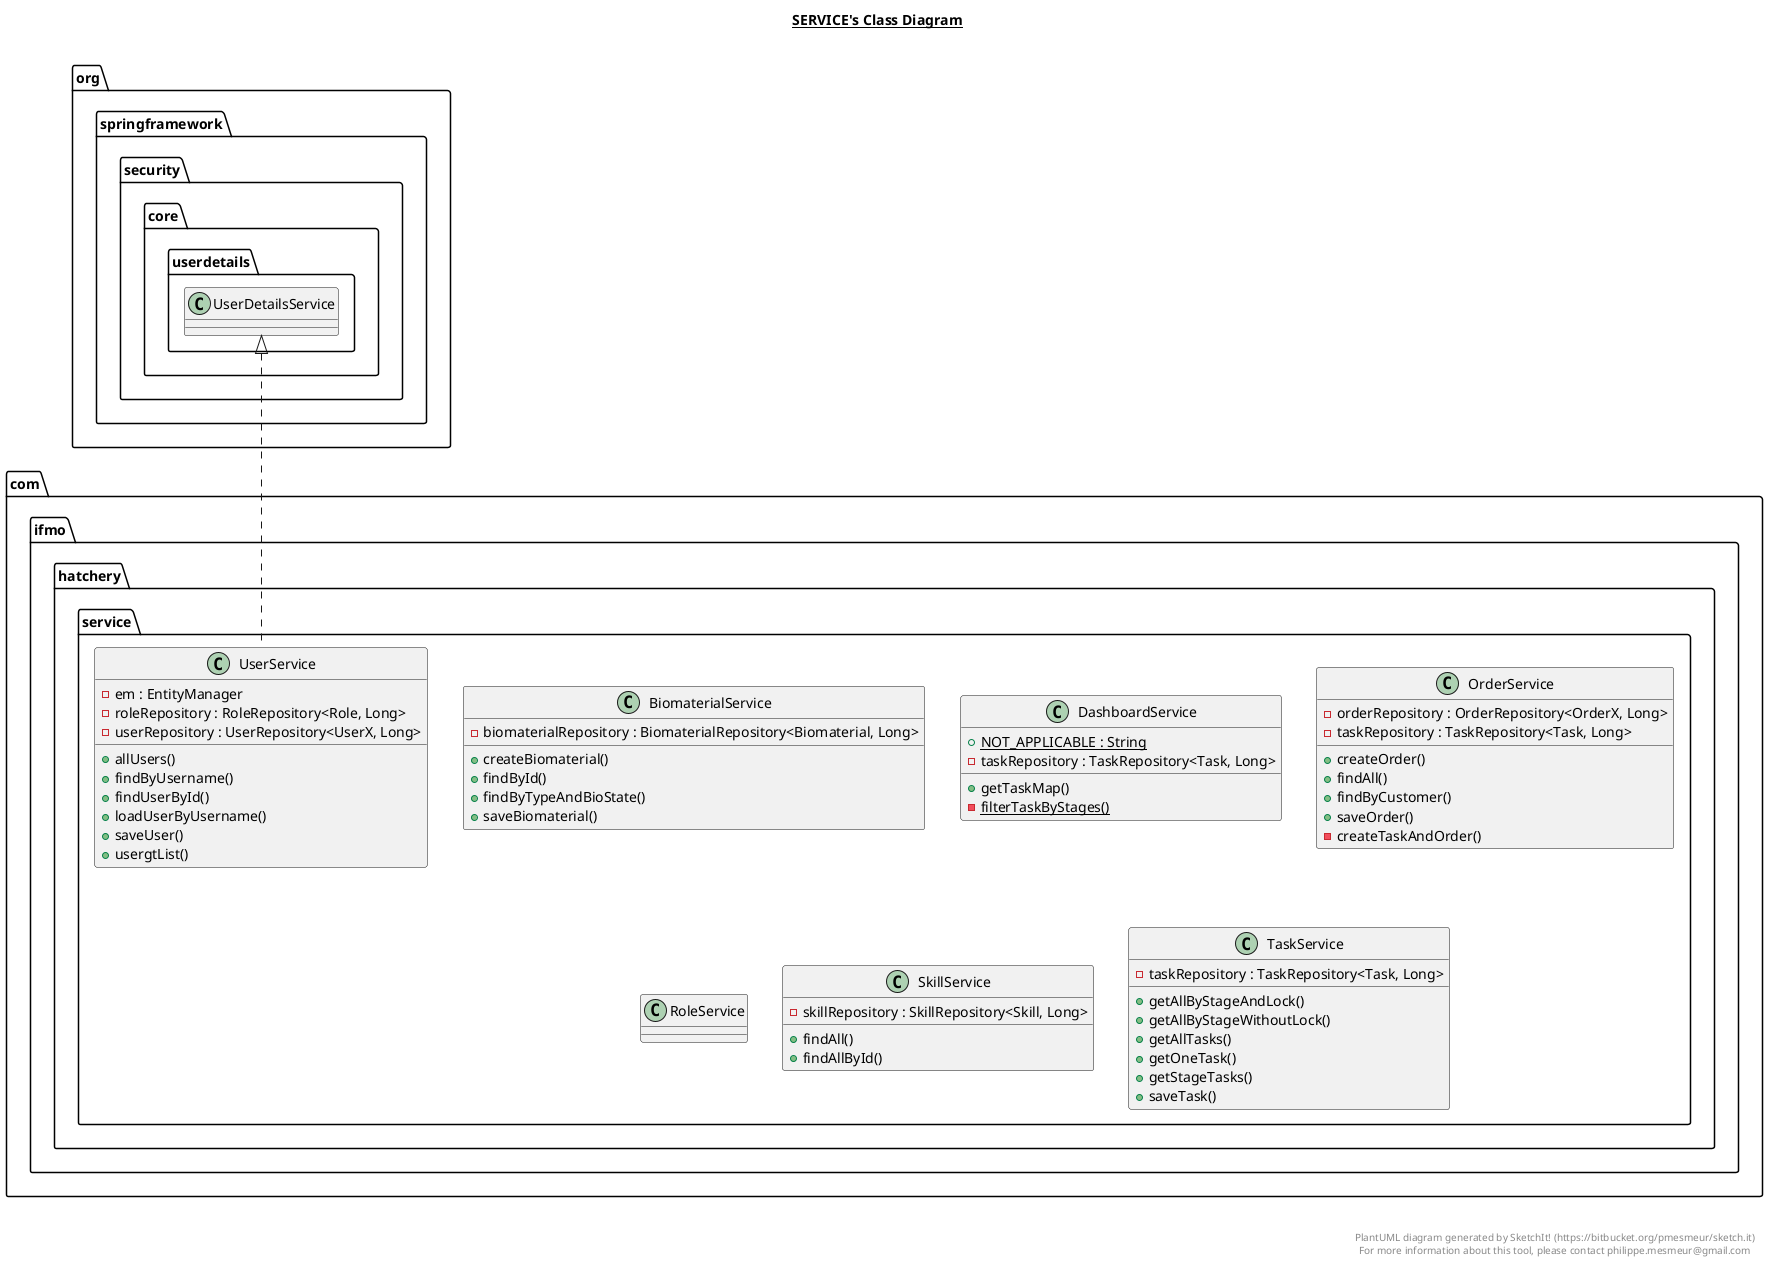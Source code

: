 @startuml

title __SERVICE's Class Diagram__\n

  namespace com.ifmo.hatchery {
    namespace service {
      class com.ifmo.hatchery.service.BiomaterialService {
          - biomaterialRepository : BiomaterialRepository<Biomaterial, Long>
          + createBiomaterial()
          + findById()
          + findByTypeAndBioState()
          + saveBiomaterial()
      }
    }
  }
  

  namespace com.ifmo.hatchery {
    namespace service {
      class com.ifmo.hatchery.service.DashboardService {
          {static} + NOT_APPLICABLE : String
          - taskRepository : TaskRepository<Task, Long>
          + getTaskMap()
          {static} - filterTaskByStages()
      }
    }
  }
  

  namespace com.ifmo.hatchery {
    namespace service {
      class com.ifmo.hatchery.service.OrderService {
          - orderRepository : OrderRepository<OrderX, Long>
          - taskRepository : TaskRepository<Task, Long>
          + createOrder()
          + findAll()
          + findByCustomer()
          + saveOrder()
          - createTaskAndOrder()
      }
    }
  }
  

  namespace com.ifmo.hatchery {
    namespace service {
      class com.ifmo.hatchery.service.RoleService {
      }
    }
  }
  

  namespace com.ifmo.hatchery {
    namespace service {
      class com.ifmo.hatchery.service.SkillService {
          - skillRepository : SkillRepository<Skill, Long>
          + findAll()
          + findAllById()
      }
    }
  }
  

  namespace com.ifmo.hatchery {
    namespace service {
      class com.ifmo.hatchery.service.TaskService {
          - taskRepository : TaskRepository<Task, Long>
          + getAllByStageAndLock()
          + getAllByStageWithoutLock()
          + getAllTasks()
          + getOneTask()
          + getStageTasks()
          + saveTask()
      }
    }
  }
  

  namespace com.ifmo.hatchery {
    namespace service {
      class com.ifmo.hatchery.service.UserService {
          - em : EntityManager
          - roleRepository : RoleRepository<Role, Long>
          - userRepository : UserRepository<UserX, Long>
          + allUsers()
          + findByUsername()
          + findUserById()
          + loadUserByUsername()
          + saveUser()
          + usergtList()
      }
    }
  }
  

  com.ifmo.hatchery.service.UserService .up.|> org.springframework.security.core.userdetails.UserDetailsService


right footer


PlantUML diagram generated by SketchIt! (https://bitbucket.org/pmesmeur/sketch.it)
For more information about this tool, please contact philippe.mesmeur@gmail.com
endfooter

@enduml

